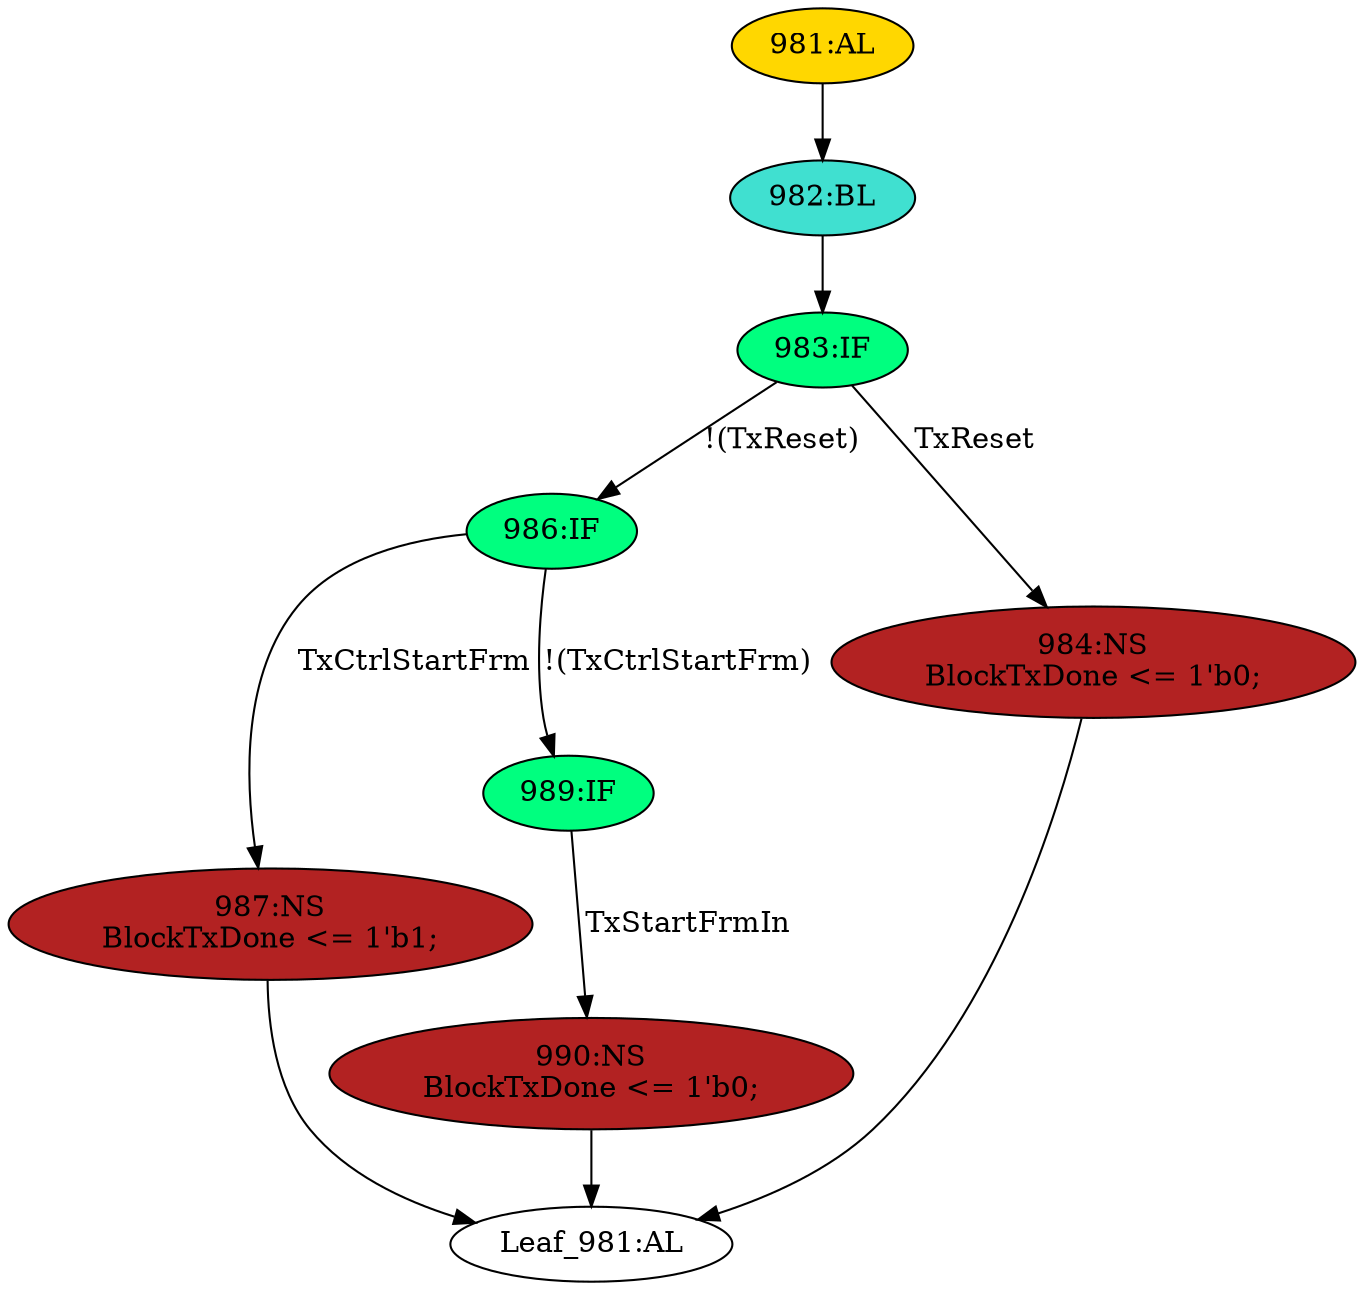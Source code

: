 strict digraph "" {
	node [label="\N"];
	"986:IF"	 [ast="<pyverilog.vparser.ast.IfStatement object at 0x7f37fb674d90>",
		fillcolor=springgreen,
		label="986:IF",
		statements="[]",
		style=filled,
		typ=IfStatement];
	"987:NS"	 [ast="<pyverilog.vparser.ast.NonblockingSubstitution object at 0x7f37fb677250>",
		fillcolor=firebrick,
		label="987:NS
BlockTxDone <= 1'b1;",
		statements="[<pyverilog.vparser.ast.NonblockingSubstitution object at 0x7f37fb677250>]",
		style=filled,
		typ=NonblockingSubstitution];
	"986:IF" -> "987:NS"	 [cond="['TxCtrlStartFrm']",
		label=TxCtrlStartFrm,
		lineno=986];
	"989:IF"	 [ast="<pyverilog.vparser.ast.IfStatement object at 0x7f37fb674110>",
		fillcolor=springgreen,
		label="989:IF",
		statements="[]",
		style=filled,
		typ=IfStatement];
	"986:IF" -> "989:IF"	 [cond="['TxCtrlStartFrm']",
		label="!(TxCtrlStartFrm)",
		lineno=986];
	"Leaf_981:AL"	 [def_var="['BlockTxDone']",
		label="Leaf_981:AL"];
	"987:NS" -> "Leaf_981:AL"	 [cond="[]",
		lineno=None];
	"982:BL"	 [ast="<pyverilog.vparser.ast.Block object at 0x7f37fb677450>",
		fillcolor=turquoise,
		label="982:BL",
		statements="[]",
		style=filled,
		typ=Block];
	"983:IF"	 [ast="<pyverilog.vparser.ast.IfStatement object at 0x7f37fb677490>",
		fillcolor=springgreen,
		label="983:IF",
		statements="[]",
		style=filled,
		typ=IfStatement];
	"982:BL" -> "983:IF"	 [cond="[]",
		lineno=None];
	"990:NS"	 [ast="<pyverilog.vparser.ast.NonblockingSubstitution object at 0x7f37fb674d50>",
		fillcolor=firebrick,
		label="990:NS
BlockTxDone <= 1'b0;",
		statements="[<pyverilog.vparser.ast.NonblockingSubstitution object at 0x7f37fb674d50>]",
		style=filled,
		typ=NonblockingSubstitution];
	"989:IF" -> "990:NS"	 [cond="['TxStartFrmIn']",
		label=TxStartFrmIn,
		lineno=989];
	"990:NS" -> "Leaf_981:AL"	 [cond="[]",
		lineno=None];
	"983:IF" -> "986:IF"	 [cond="['TxReset']",
		label="!(TxReset)",
		lineno=983];
	"984:NS"	 [ast="<pyverilog.vparser.ast.NonblockingSubstitution object at 0x7f37fb6774d0>",
		fillcolor=firebrick,
		label="984:NS
BlockTxDone <= 1'b0;",
		statements="[<pyverilog.vparser.ast.NonblockingSubstitution object at 0x7f37fb6774d0>]",
		style=filled,
		typ=NonblockingSubstitution];
	"983:IF" -> "984:NS"	 [cond="['TxReset']",
		label=TxReset,
		lineno=983];
	"984:NS" -> "Leaf_981:AL"	 [cond="[]",
		lineno=None];
	"981:AL"	 [ast="<pyverilog.vparser.ast.Always object at 0x7f37fb677650>",
		clk_sens=True,
		fillcolor=gold,
		label="981:AL",
		sens="['MTxClk', 'TxReset']",
		statements="[]",
		style=filled,
		typ=Always,
		use_var="['TxCtrlStartFrm', 'TxStartFrmIn', 'TxReset']"];
	"981:AL" -> "982:BL"	 [cond="[]",
		lineno=None];
}

